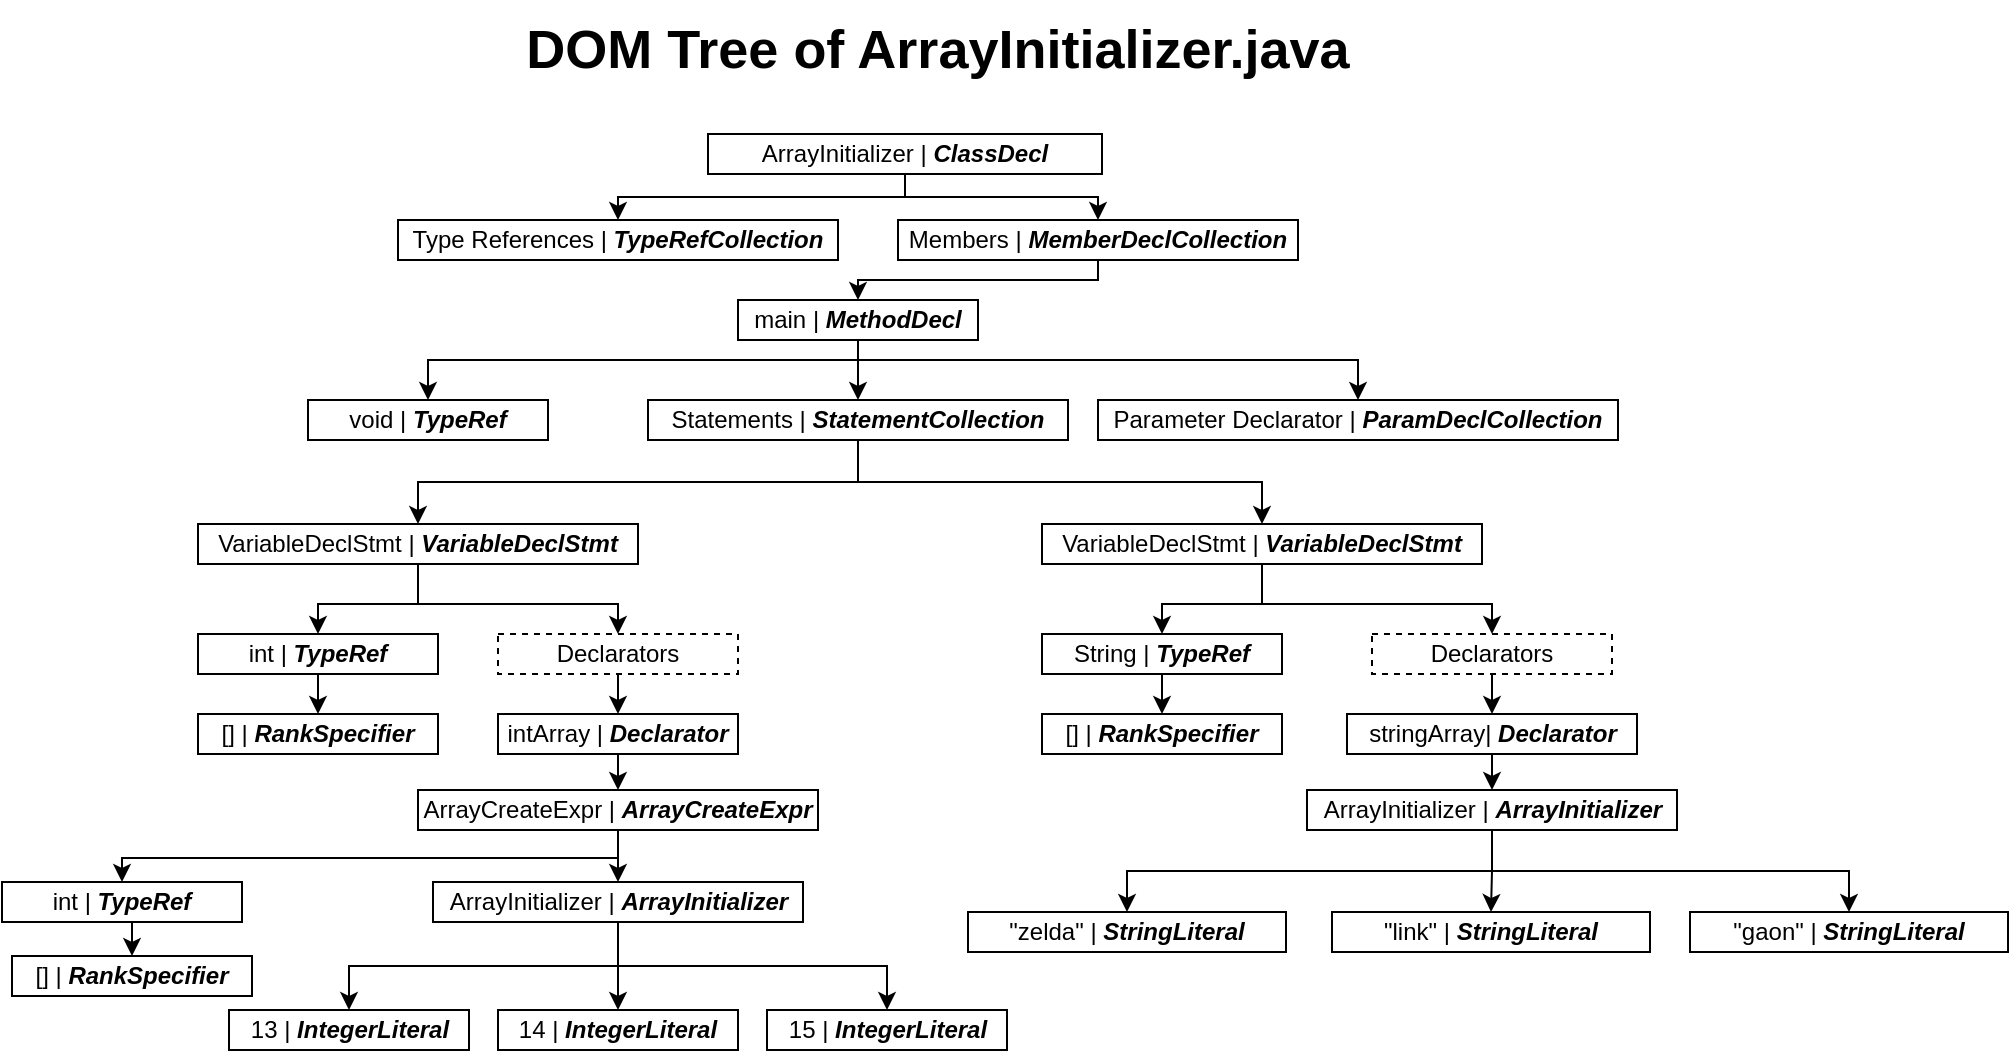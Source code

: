 <mxfile version="14.4.9" type="device"><diagram id="TnO_jDf9IJlWHXH38jL4" name="Page-1"><mxGraphModel dx="1422" dy="705" grid="0" gridSize="10" guides="1" tooltips="1" connect="1" arrows="1" fold="1" page="1" pageScale="1" pageWidth="1169" pageHeight="827" math="0" shadow="0"><root><mxCell id="0"/><mxCell id="1" parent="0"/><mxCell id="8GkvTpT_oyrVelFr6baO-1" style="edgeStyle=orthogonalEdgeStyle;rounded=0;orthogonalLoop=1;jettySize=auto;html=1;exitX=0.5;exitY=1;exitDx=0;exitDy=0;entryX=0.5;entryY=0;entryDx=0;entryDy=0;" edge="1" parent="1" source="8GkvTpT_oyrVelFr6baO-76" target="8GkvTpT_oyrVelFr6baO-5"><mxGeometry relative="1" as="geometry"><mxPoint x="510" y="270" as="targetPoint"/><Array as="points"><mxPoint x="650" y="170"/><mxPoint x="530" y="170"/></Array></mxGeometry></mxCell><mxCell id="8GkvTpT_oyrVelFr6baO-2" style="edgeStyle=orthogonalEdgeStyle;rounded=0;orthogonalLoop=1;jettySize=auto;html=1;exitX=0.5;exitY=1;exitDx=0;exitDy=0;entryX=0.5;entryY=0;entryDx=0;entryDy=0;" edge="1" parent="1" source="8GkvTpT_oyrVelFr6baO-5" target="8GkvTpT_oyrVelFr6baO-8"><mxGeometry relative="1" as="geometry"><Array as="points"><mxPoint x="530" y="210"/><mxPoint x="780" y="210"/></Array></mxGeometry></mxCell><mxCell id="8GkvTpT_oyrVelFr6baO-3" style="edgeStyle=orthogonalEdgeStyle;rounded=0;orthogonalLoop=1;jettySize=auto;html=1;exitX=0.5;exitY=1;exitDx=0;exitDy=0;" edge="1" parent="1" source="8GkvTpT_oyrVelFr6baO-5" target="8GkvTpT_oyrVelFr6baO-6"><mxGeometry relative="1" as="geometry"><Array as="points"><mxPoint x="530" y="210"/><mxPoint x="315" y="210"/></Array></mxGeometry></mxCell><mxCell id="8GkvTpT_oyrVelFr6baO-4" style="edgeStyle=orthogonalEdgeStyle;rounded=0;orthogonalLoop=1;jettySize=auto;html=1;exitX=0.5;exitY=1;exitDx=0;exitDy=0;entryX=0.5;entryY=0;entryDx=0;entryDy=0;" edge="1" parent="1" source="8GkvTpT_oyrVelFr6baO-5" target="8GkvTpT_oyrVelFr6baO-13"><mxGeometry relative="1" as="geometry"/></mxCell><mxCell id="8GkvTpT_oyrVelFr6baO-5" value="main | &lt;b&gt;&lt;i&gt;MethodDecl&lt;/i&gt;&lt;/b&gt;" style="rounded=0;whiteSpace=wrap;html=1;" vertex="1" parent="1"><mxGeometry x="470" y="180" width="120" height="20" as="geometry"/></mxCell><mxCell id="8GkvTpT_oyrVelFr6baO-6" value="void | &lt;b&gt;&lt;i&gt;TypeRef&lt;/i&gt;&lt;/b&gt;" style="rounded=0;whiteSpace=wrap;html=1;" vertex="1" parent="1"><mxGeometry x="255" y="230" width="120" height="20" as="geometry"/></mxCell><mxCell id="8GkvTpT_oyrVelFr6baO-8" value="Parameter Declarator | &lt;b&gt;&lt;i&gt;ParamDeclCollection&lt;/i&gt;&lt;/b&gt;" style="rounded=0;whiteSpace=wrap;html=1;" vertex="1" parent="1"><mxGeometry x="650" y="230" width="260" height="20" as="geometry"/></mxCell><mxCell id="8GkvTpT_oyrVelFr6baO-89" style="edgeStyle=orthogonalEdgeStyle;rounded=0;orthogonalLoop=1;jettySize=auto;html=1;exitX=0.5;exitY=1;exitDx=0;exitDy=0;" edge="1" parent="1" source="8GkvTpT_oyrVelFr6baO-13" target="8GkvTpT_oyrVelFr6baO-18"><mxGeometry relative="1" as="geometry"/></mxCell><mxCell id="8GkvTpT_oyrVelFr6baO-114" style="edgeStyle=orthogonalEdgeStyle;rounded=0;orthogonalLoop=1;jettySize=auto;html=1;exitX=0.5;exitY=1;exitDx=0;exitDy=0;entryX=0.5;entryY=0;entryDx=0;entryDy=0;" edge="1" parent="1" source="8GkvTpT_oyrVelFr6baO-13" target="8GkvTpT_oyrVelFr6baO-88"><mxGeometry relative="1" as="geometry"/></mxCell><mxCell id="8GkvTpT_oyrVelFr6baO-13" value="Statements | &lt;b&gt;&lt;i&gt;StatementCollection&lt;/i&gt;&lt;/b&gt;" style="rounded=0;whiteSpace=wrap;html=1;" vertex="1" parent="1"><mxGeometry x="425" y="230" width="210" height="20" as="geometry"/></mxCell><mxCell id="8GkvTpT_oyrVelFr6baO-16" style="edgeStyle=orthogonalEdgeStyle;rounded=0;orthogonalLoop=1;jettySize=auto;html=1;exitX=0.5;exitY=1;exitDx=0;exitDy=0;entryX=0.5;entryY=0;entryDx=0;entryDy=0;" edge="1" parent="1" source="8GkvTpT_oyrVelFr6baO-18" target="8GkvTpT_oyrVelFr6baO-29"><mxGeometry relative="1" as="geometry"/></mxCell><mxCell id="8GkvTpT_oyrVelFr6baO-17" style="edgeStyle=orthogonalEdgeStyle;rounded=0;orthogonalLoop=1;jettySize=auto;html=1;exitX=0.5;exitY=1;exitDx=0;exitDy=0;entryX=0.5;entryY=0;entryDx=0;entryDy=0;" edge="1" parent="1" source="8GkvTpT_oyrVelFr6baO-18" target="8GkvTpT_oyrVelFr6baO-83"><mxGeometry relative="1" as="geometry"/></mxCell><mxCell id="8GkvTpT_oyrVelFr6baO-18" value="VariableDeclStmt | &lt;b&gt;&lt;i&gt;VariableDeclStmt&lt;/i&gt;&lt;/b&gt;" style="rounded=0;whiteSpace=wrap;html=1;" vertex="1" parent="1"><mxGeometry x="200" y="292" width="220" height="20" as="geometry"/></mxCell><mxCell id="8GkvTpT_oyrVelFr6baO-28" style="edgeStyle=orthogonalEdgeStyle;rounded=0;orthogonalLoop=1;jettySize=auto;html=1;exitX=0.5;exitY=1;exitDx=0;exitDy=0;entryX=0.5;entryY=0;entryDx=0;entryDy=0;" edge="1" parent="1" source="8GkvTpT_oyrVelFr6baO-29" target="8GkvTpT_oyrVelFr6baO-30"><mxGeometry relative="1" as="geometry"/></mxCell><mxCell id="8GkvTpT_oyrVelFr6baO-29" value="int | &lt;b&gt;&lt;i&gt;TypeRef&lt;/i&gt;&lt;/b&gt;" style="rounded=0;whiteSpace=wrap;html=1;" vertex="1" parent="1"><mxGeometry x="200" y="347" width="120" height="20" as="geometry"/></mxCell><mxCell id="8GkvTpT_oyrVelFr6baO-30" value="[] | &lt;b&gt;&lt;i&gt;RankSpecifier&lt;/i&gt;&lt;/b&gt;" style="rounded=0;whiteSpace=wrap;html=1;" vertex="1" parent="1"><mxGeometry x="200" y="387" width="120" height="20" as="geometry"/></mxCell><mxCell id="8GkvTpT_oyrVelFr6baO-103" style="edgeStyle=orthogonalEdgeStyle;rounded=0;orthogonalLoop=1;jettySize=auto;html=1;exitX=0.5;exitY=1;exitDx=0;exitDy=0;entryX=0.5;entryY=0;entryDx=0;entryDy=0;" edge="1" parent="1" source="8GkvTpT_oyrVelFr6baO-32" target="8GkvTpT_oyrVelFr6baO-93"><mxGeometry relative="1" as="geometry"/></mxCell><mxCell id="8GkvTpT_oyrVelFr6baO-32" value="intArray | &lt;b&gt;&lt;i&gt;Declarator&lt;/i&gt;&lt;/b&gt;" style="rounded=0;whiteSpace=wrap;html=1;" vertex="1" parent="1"><mxGeometry x="350" y="387" width="120" height="20" as="geometry"/></mxCell><mxCell id="8GkvTpT_oyrVelFr6baO-73" value="ArrayInitializer&amp;nbsp;| &lt;b&gt;&lt;i&gt;ClassDecl&lt;/i&gt;&lt;/b&gt;" style="whiteSpace=wrap;html=1;" vertex="1" parent="1"><mxGeometry x="455" y="97" width="197" height="20" as="geometry"/></mxCell><mxCell id="8GkvTpT_oyrVelFr6baO-74" value="Type References | &lt;b&gt;&lt;i&gt;TypeRefCollection&lt;/i&gt;&lt;/b&gt;" style="whiteSpace=wrap;html=1;" vertex="1" parent="1"><mxGeometry x="300" y="140" width="220" height="20" as="geometry"/></mxCell><mxCell id="8GkvTpT_oyrVelFr6baO-75" value="" style="edgeStyle=elbowEdgeStyle;elbow=vertical;html=1;rounded=0;" edge="1" parent="1" source="8GkvTpT_oyrVelFr6baO-73" target="8GkvTpT_oyrVelFr6baO-74"><mxGeometry relative="1" as="geometry"/></mxCell><mxCell id="8GkvTpT_oyrVelFr6baO-76" value="Members | &lt;b&gt;&lt;i&gt;MemberDeclCollection&lt;/i&gt;&lt;/b&gt;" style="whiteSpace=wrap;html=1;" vertex="1" parent="1"><mxGeometry x="550" y="140" width="200" height="20" as="geometry"/></mxCell><mxCell id="8GkvTpT_oyrVelFr6baO-77" value="" style="edgeStyle=elbowEdgeStyle;elbow=vertical;html=1;rounded=0;" edge="1" parent="1" source="8GkvTpT_oyrVelFr6baO-73" target="8GkvTpT_oyrVelFr6baO-76"><mxGeometry relative="1" as="geometry"/></mxCell><mxCell id="8GkvTpT_oyrVelFr6baO-78" value="&lt;b&gt;&lt;font style=&quot;font-size: 27px&quot;&gt;DOM Tree of ArrayInitializer.java&lt;/font&gt;&lt;/b&gt;" style="text;html=1;strokeColor=none;fillColor=none;align=center;verticalAlign=middle;whiteSpace=wrap;rounded=0;" vertex="1" parent="1"><mxGeometry x="350" y="30" width="440" height="50" as="geometry"/></mxCell><mxCell id="8GkvTpT_oyrVelFr6baO-82" style="edgeStyle=orthogonalEdgeStyle;rounded=0;orthogonalLoop=1;jettySize=auto;html=1;exitX=0.5;exitY=1;exitDx=0;exitDy=0;entryX=0.5;entryY=0;entryDx=0;entryDy=0;" edge="1" parent="1" source="8GkvTpT_oyrVelFr6baO-83" target="8GkvTpT_oyrVelFr6baO-32"><mxGeometry relative="1" as="geometry"/></mxCell><mxCell id="8GkvTpT_oyrVelFr6baO-83" value="Declarators" style="rounded=0;whiteSpace=wrap;html=1;dashed=1;" vertex="1" parent="1"><mxGeometry x="350" y="347" width="120" height="20" as="geometry"/></mxCell><mxCell id="8GkvTpT_oyrVelFr6baO-139" style="edgeStyle=orthogonalEdgeStyle;rounded=0;orthogonalLoop=1;jettySize=auto;html=1;exitX=0.5;exitY=1;exitDx=0;exitDy=0;entryX=0.5;entryY=0;entryDx=0;entryDy=0;" edge="1" parent="1" source="8GkvTpT_oyrVelFr6baO-88" target="8GkvTpT_oyrVelFr6baO-119"><mxGeometry relative="1" as="geometry"/></mxCell><mxCell id="8GkvTpT_oyrVelFr6baO-140" style="edgeStyle=orthogonalEdgeStyle;rounded=0;orthogonalLoop=1;jettySize=auto;html=1;exitX=0.5;exitY=1;exitDx=0;exitDy=0;entryX=0.5;entryY=0;entryDx=0;entryDy=0;" edge="1" parent="1" source="8GkvTpT_oyrVelFr6baO-88" target="8GkvTpT_oyrVelFr6baO-124"><mxGeometry relative="1" as="geometry"/></mxCell><mxCell id="8GkvTpT_oyrVelFr6baO-88" value="VariableDeclStmt | &lt;b&gt;&lt;i&gt;VariableDeclStmt&lt;/i&gt;&lt;/b&gt;" style="rounded=0;whiteSpace=wrap;html=1;" vertex="1" parent="1"><mxGeometry x="622" y="292" width="220" height="20" as="geometry"/></mxCell><mxCell id="8GkvTpT_oyrVelFr6baO-105" style="edgeStyle=orthogonalEdgeStyle;rounded=0;orthogonalLoop=1;jettySize=auto;html=1;exitX=0.5;exitY=1;exitDx=0;exitDy=0;entryX=0.5;entryY=0;entryDx=0;entryDy=0;" edge="1" parent="1" source="8GkvTpT_oyrVelFr6baO-93" target="8GkvTpT_oyrVelFr6baO-96"><mxGeometry relative="1" as="geometry"/></mxCell><mxCell id="8GkvTpT_oyrVelFr6baO-106" style="edgeStyle=orthogonalEdgeStyle;rounded=0;orthogonalLoop=1;jettySize=auto;html=1;exitX=0.5;exitY=1;exitDx=0;exitDy=0;" edge="1" parent="1" source="8GkvTpT_oyrVelFr6baO-93" target="8GkvTpT_oyrVelFr6baO-95"><mxGeometry relative="1" as="geometry"><Array as="points"><mxPoint x="410" y="459"/><mxPoint x="162" y="459"/></Array></mxGeometry></mxCell><mxCell id="8GkvTpT_oyrVelFr6baO-93" value="ArrayCreateExpr | &lt;b&gt;&lt;i&gt;ArrayCreateExpr&lt;/i&gt;&lt;/b&gt;" style="rounded=0;whiteSpace=wrap;html=1;" vertex="1" parent="1"><mxGeometry x="310" y="425" width="200" height="20" as="geometry"/></mxCell><mxCell id="8GkvTpT_oyrVelFr6baO-94" style="edgeStyle=orthogonalEdgeStyle;rounded=0;orthogonalLoop=1;jettySize=auto;html=1;exitX=0.5;exitY=1;exitDx=0;exitDy=0;entryX=0.5;entryY=0;entryDx=0;entryDy=0;" edge="1" parent="1" source="8GkvTpT_oyrVelFr6baO-95" target="8GkvTpT_oyrVelFr6baO-98"><mxGeometry relative="1" as="geometry"/></mxCell><mxCell id="8GkvTpT_oyrVelFr6baO-95" value="int | &lt;b&gt;&lt;i&gt;TypeRef&lt;/i&gt;&lt;/b&gt;" style="rounded=0;whiteSpace=wrap;html=1;" vertex="1" parent="1"><mxGeometry x="102" y="471" width="120" height="20" as="geometry"/></mxCell><mxCell id="8GkvTpT_oyrVelFr6baO-153" style="edgeStyle=orthogonalEdgeStyle;rounded=0;orthogonalLoop=1;jettySize=auto;html=1;exitX=0.5;exitY=1;exitDx=0;exitDy=0;entryX=0.5;entryY=0;entryDx=0;entryDy=0;" edge="1" parent="1" source="8GkvTpT_oyrVelFr6baO-96" target="8GkvTpT_oyrVelFr6baO-99"><mxGeometry relative="1" as="geometry"/></mxCell><mxCell id="8GkvTpT_oyrVelFr6baO-154" style="edgeStyle=orthogonalEdgeStyle;rounded=0;orthogonalLoop=1;jettySize=auto;html=1;exitX=0.5;exitY=1;exitDx=0;exitDy=0;entryX=0.5;entryY=0;entryDx=0;entryDy=0;" edge="1" parent="1" source="8GkvTpT_oyrVelFr6baO-96" target="8GkvTpT_oyrVelFr6baO-107"><mxGeometry relative="1" as="geometry"/></mxCell><mxCell id="8GkvTpT_oyrVelFr6baO-155" style="edgeStyle=orthogonalEdgeStyle;rounded=0;orthogonalLoop=1;jettySize=auto;html=1;exitX=0.5;exitY=1;exitDx=0;exitDy=0;entryX=0.5;entryY=0;entryDx=0;entryDy=0;" edge="1" parent="1" source="8GkvTpT_oyrVelFr6baO-96" target="8GkvTpT_oyrVelFr6baO-108"><mxGeometry relative="1" as="geometry"/></mxCell><mxCell id="8GkvTpT_oyrVelFr6baO-96" value="ArrayInitializer | &lt;b&gt;&lt;i&gt;ArrayInitializer&lt;/i&gt;&lt;/b&gt;" style="rounded=0;whiteSpace=wrap;html=1;" vertex="1" parent="1"><mxGeometry x="317.5" y="471" width="185" height="20" as="geometry"/></mxCell><mxCell id="8GkvTpT_oyrVelFr6baO-97" style="edgeStyle=orthogonalEdgeStyle;rounded=0;orthogonalLoop=1;jettySize=auto;html=1;exitX=0.5;exitY=1;exitDx=0;exitDy=0;" edge="1" parent="1" source="8GkvTpT_oyrVelFr6baO-96" target="8GkvTpT_oyrVelFr6baO-96"><mxGeometry relative="1" as="geometry"/></mxCell><mxCell id="8GkvTpT_oyrVelFr6baO-98" value="[] | &lt;b&gt;&lt;i&gt;RankSpecifier&lt;/i&gt;&lt;/b&gt;" style="rounded=0;whiteSpace=wrap;html=1;" vertex="1" parent="1"><mxGeometry x="107" y="508" width="120" height="20" as="geometry"/></mxCell><mxCell id="8GkvTpT_oyrVelFr6baO-99" value="13 | &lt;b&gt;&lt;i&gt;IntegerLiteral&lt;/i&gt;&lt;/b&gt;" style="rounded=0;whiteSpace=wrap;html=1;" vertex="1" parent="1"><mxGeometry x="215.5" y="535" width="120" height="20" as="geometry"/></mxCell><mxCell id="8GkvTpT_oyrVelFr6baO-107" value="14 | &lt;b&gt;&lt;i&gt;IntegerLiteral&lt;/i&gt;&lt;/b&gt;" style="rounded=0;whiteSpace=wrap;html=1;" vertex="1" parent="1"><mxGeometry x="350" y="535" width="120" height="20" as="geometry"/></mxCell><mxCell id="8GkvTpT_oyrVelFr6baO-108" value="15 | &lt;b&gt;&lt;i&gt;IntegerLiteral&lt;/i&gt;&lt;/b&gt;" style="rounded=0;whiteSpace=wrap;html=1;" vertex="1" parent="1"><mxGeometry x="484.5" y="535" width="120" height="20" as="geometry"/></mxCell><mxCell id="8GkvTpT_oyrVelFr6baO-118" style="edgeStyle=orthogonalEdgeStyle;rounded=0;orthogonalLoop=1;jettySize=auto;html=1;exitX=0.5;exitY=1;exitDx=0;exitDy=0;entryX=0.5;entryY=0;entryDx=0;entryDy=0;" edge="1" parent="1" source="8GkvTpT_oyrVelFr6baO-119" target="8GkvTpT_oyrVelFr6baO-120"><mxGeometry relative="1" as="geometry"/></mxCell><mxCell id="8GkvTpT_oyrVelFr6baO-119" value="String | &lt;b&gt;&lt;i&gt;TypeRef&lt;/i&gt;&lt;/b&gt;" style="rounded=0;whiteSpace=wrap;html=1;" vertex="1" parent="1"><mxGeometry x="622" y="347" width="120" height="20" as="geometry"/></mxCell><mxCell id="8GkvTpT_oyrVelFr6baO-120" value="[] | &lt;b&gt;&lt;i&gt;RankSpecifier&lt;/i&gt;&lt;/b&gt;" style="rounded=0;whiteSpace=wrap;html=1;" vertex="1" parent="1"><mxGeometry x="622" y="387" width="120" height="20" as="geometry"/></mxCell><mxCell id="8GkvTpT_oyrVelFr6baO-141" style="edgeStyle=orthogonalEdgeStyle;rounded=0;orthogonalLoop=1;jettySize=auto;html=1;exitX=0.5;exitY=1;exitDx=0;exitDy=0;entryX=0.5;entryY=0;entryDx=0;entryDy=0;" edge="1" parent="1" source="8GkvTpT_oyrVelFr6baO-122" target="8GkvTpT_oyrVelFr6baO-133"><mxGeometry relative="1" as="geometry"><mxPoint x="847" y="420" as="targetPoint"/></mxGeometry></mxCell><mxCell id="8GkvTpT_oyrVelFr6baO-122" value="stringArray| &lt;b&gt;&lt;i&gt;Declarator&lt;/i&gt;&lt;/b&gt;" style="rounded=0;whiteSpace=wrap;html=1;" vertex="1" parent="1"><mxGeometry x="774.5" y="387" width="145" height="20" as="geometry"/></mxCell><mxCell id="8GkvTpT_oyrVelFr6baO-123" style="edgeStyle=orthogonalEdgeStyle;rounded=0;orthogonalLoop=1;jettySize=auto;html=1;exitX=0.5;exitY=1;exitDx=0;exitDy=0;entryX=0.5;entryY=0;entryDx=0;entryDy=0;" edge="1" parent="1" source="8GkvTpT_oyrVelFr6baO-124" target="8GkvTpT_oyrVelFr6baO-122"><mxGeometry relative="1" as="geometry"/></mxCell><mxCell id="8GkvTpT_oyrVelFr6baO-124" value="Declarators" style="rounded=0;whiteSpace=wrap;html=1;dashed=1;" vertex="1" parent="1"><mxGeometry x="787" y="347" width="120" height="20" as="geometry"/></mxCell><mxCell id="8GkvTpT_oyrVelFr6baO-156" style="edgeStyle=orthogonalEdgeStyle;rounded=0;orthogonalLoop=1;jettySize=auto;html=1;exitX=0.5;exitY=1;exitDx=0;exitDy=0;entryX=0.5;entryY=0;entryDx=0;entryDy=0;" edge="1" parent="1" source="8GkvTpT_oyrVelFr6baO-133" target="8GkvTpT_oyrVelFr6baO-136"><mxGeometry relative="1" as="geometry"/></mxCell><mxCell id="8GkvTpT_oyrVelFr6baO-157" style="edgeStyle=orthogonalEdgeStyle;rounded=0;orthogonalLoop=1;jettySize=auto;html=1;exitX=0.5;exitY=1;exitDx=0;exitDy=0;entryX=0.5;entryY=0;entryDx=0;entryDy=0;" edge="1" parent="1" source="8GkvTpT_oyrVelFr6baO-133" target="8GkvTpT_oyrVelFr6baO-142"><mxGeometry relative="1" as="geometry"/></mxCell><mxCell id="8GkvTpT_oyrVelFr6baO-158" style="edgeStyle=orthogonalEdgeStyle;rounded=0;orthogonalLoop=1;jettySize=auto;html=1;exitX=0.5;exitY=1;exitDx=0;exitDy=0;" edge="1" parent="1" source="8GkvTpT_oyrVelFr6baO-133" target="8GkvTpT_oyrVelFr6baO-143"><mxGeometry relative="1" as="geometry"/></mxCell><mxCell id="8GkvTpT_oyrVelFr6baO-133" value="ArrayInitializer | &lt;b&gt;&lt;i&gt;ArrayInitializer&lt;/i&gt;&lt;/b&gt;" style="rounded=0;whiteSpace=wrap;html=1;" vertex="1" parent="1"><mxGeometry x="754.5" y="425" width="185" height="20" as="geometry"/></mxCell><mxCell id="8GkvTpT_oyrVelFr6baO-134" style="edgeStyle=orthogonalEdgeStyle;rounded=0;orthogonalLoop=1;jettySize=auto;html=1;exitX=0.5;exitY=1;exitDx=0;exitDy=0;" edge="1" parent="1" source="8GkvTpT_oyrVelFr6baO-133" target="8GkvTpT_oyrVelFr6baO-133"><mxGeometry relative="1" as="geometry"/></mxCell><mxCell id="8GkvTpT_oyrVelFr6baO-136" value="&quot;zelda&quot; | &lt;b&gt;&lt;i&gt;StringLiteral&lt;/i&gt;&lt;/b&gt;" style="rounded=0;whiteSpace=wrap;html=1;" vertex="1" parent="1"><mxGeometry x="585" y="486" width="159" height="20" as="geometry"/></mxCell><mxCell id="8GkvTpT_oyrVelFr6baO-142" value="&quot;link&quot; | &lt;b&gt;&lt;i&gt;StringLiteral&lt;/i&gt;&lt;/b&gt;" style="rounded=0;whiteSpace=wrap;html=1;" vertex="1" parent="1"><mxGeometry x="767" y="486" width="159" height="20" as="geometry"/></mxCell><mxCell id="8GkvTpT_oyrVelFr6baO-143" value="&quot;gaon&quot; | &lt;b&gt;&lt;i&gt;StringLiteral&lt;/i&gt;&lt;/b&gt;" style="rounded=0;whiteSpace=wrap;html=1;" vertex="1" parent="1"><mxGeometry x="946" y="486" width="159" height="20" as="geometry"/></mxCell></root></mxGraphModel></diagram></mxfile>